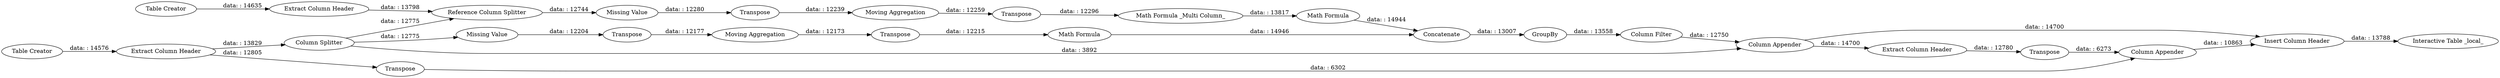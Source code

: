 digraph {
	"3922373492554470227_38" [label="Extract Column Header"]
	"3922373492554470227_45" [label="Interactive Table _local_"]
	"3922373492554470227_25" [label=Transpose]
	"3922373492554470227_35" [label="Math Formula"]
	"3922373492554470227_44" [label="Column Appender"]
	"3922373492554470227_33" [label="Math Formula"]
	"3922373492554470227_43" [label="Column Filter"]
	"3922373492554470227_26" [label="Moving Aggregation"]
	"3922373492554470227_27" [label="Math Formula _Multi Column_"]
	"3922373492554470227_19" [label=Transpose]
	"3922373492554470227_40" [label="Column Appender"]
	"3922373492554470227_42" [label="Reference Column Splitter"]
	"3922373492554470227_36" [label="Insert Column Header"]
	"3922373492554470227_28" [label=Concatenate]
	"3922373492554470227_4" [label="Extract Column Header"]
	"3922373492554470227_37" [label=Transpose]
	"3922373492554470227_39" [label=Transpose]
	"3922373492554470227_24" [label=Transpose]
	"3922373492554470227_5" [label="Extract Column Header"]
	"3922373492554470227_1" [label="Table Creator"]
	"3922373492554470227_23" [label="Moving Aggregation"]
	"3922373492554470227_41" [label="Column Splitter"]
	"3922373492554470227_2" [label="Table Creator"]
	"3922373492554470227_31" [label=GroupBy]
	"3922373492554470227_18" [label="Missing Value"]
	"3922373492554470227_20" [label=Transpose]
	"3922373492554470227_8" [label="Missing Value"]
	"3922373492554470227_19" -> "3922373492554470227_26" [label="data: : 12239"]
	"3922373492554470227_41" -> "3922373492554470227_42" [label="data: : 12775"]
	"3922373492554470227_8" -> "3922373492554470227_20" [label="data: : 12204"]
	"3922373492554470227_1" -> "3922373492554470227_4" [label="data: : 14576"]
	"3922373492554470227_28" -> "3922373492554470227_31" [label="data: : 13007"]
	"3922373492554470227_27" -> "3922373492554470227_35" [label="data: : 13817"]
	"3922373492554470227_4" -> "3922373492554470227_37" [label="data: : 12805"]
	"3922373492554470227_24" -> "3922373492554470227_33" [label="data: : 12215"]
	"3922373492554470227_44" -> "3922373492554470227_38" [label="data: : 14700"]
	"3922373492554470227_37" -> "3922373492554470227_40" [label="data: : 6302"]
	"3922373492554470227_26" -> "3922373492554470227_25" [label="data: : 12259"]
	"3922373492554470227_39" -> "3922373492554470227_40" [label="data: : 6273"]
	"3922373492554470227_36" -> "3922373492554470227_45" [label="data: : 13788"]
	"3922373492554470227_25" -> "3922373492554470227_27" [label="data: : 12296"]
	"3922373492554470227_18" -> "3922373492554470227_19" [label="data: : 12280"]
	"3922373492554470227_38" -> "3922373492554470227_39" [label="data: : 12780"]
	"3922373492554470227_2" -> "3922373492554470227_5" [label="data: : 14635"]
	"3922373492554470227_41" -> "3922373492554470227_8" [label="data: : 12775"]
	"3922373492554470227_44" -> "3922373492554470227_36" [label="data: : 14700"]
	"3922373492554470227_40" -> "3922373492554470227_36" [label="data: : 10863"]
	"3922373492554470227_5" -> "3922373492554470227_42" [label="data: : 13798"]
	"3922373492554470227_31" -> "3922373492554470227_43" [label="data: : 13558"]
	"3922373492554470227_33" -> "3922373492554470227_28" [label="data: : 14946"]
	"3922373492554470227_35" -> "3922373492554470227_28" [label="data: : 14944"]
	"3922373492554470227_41" -> "3922373492554470227_44" [label="data: : 3892"]
	"3922373492554470227_4" -> "3922373492554470227_41" [label="data: : 13829"]
	"3922373492554470227_23" -> "3922373492554470227_24" [label="data: : 12173"]
	"3922373492554470227_43" -> "3922373492554470227_44" [label="data: : 12750"]
	"3922373492554470227_42" -> "3922373492554470227_18" [label="data: : 12744"]
	"3922373492554470227_20" -> "3922373492554470227_23" [label="data: : 12177"]
	rankdir=LR
}
